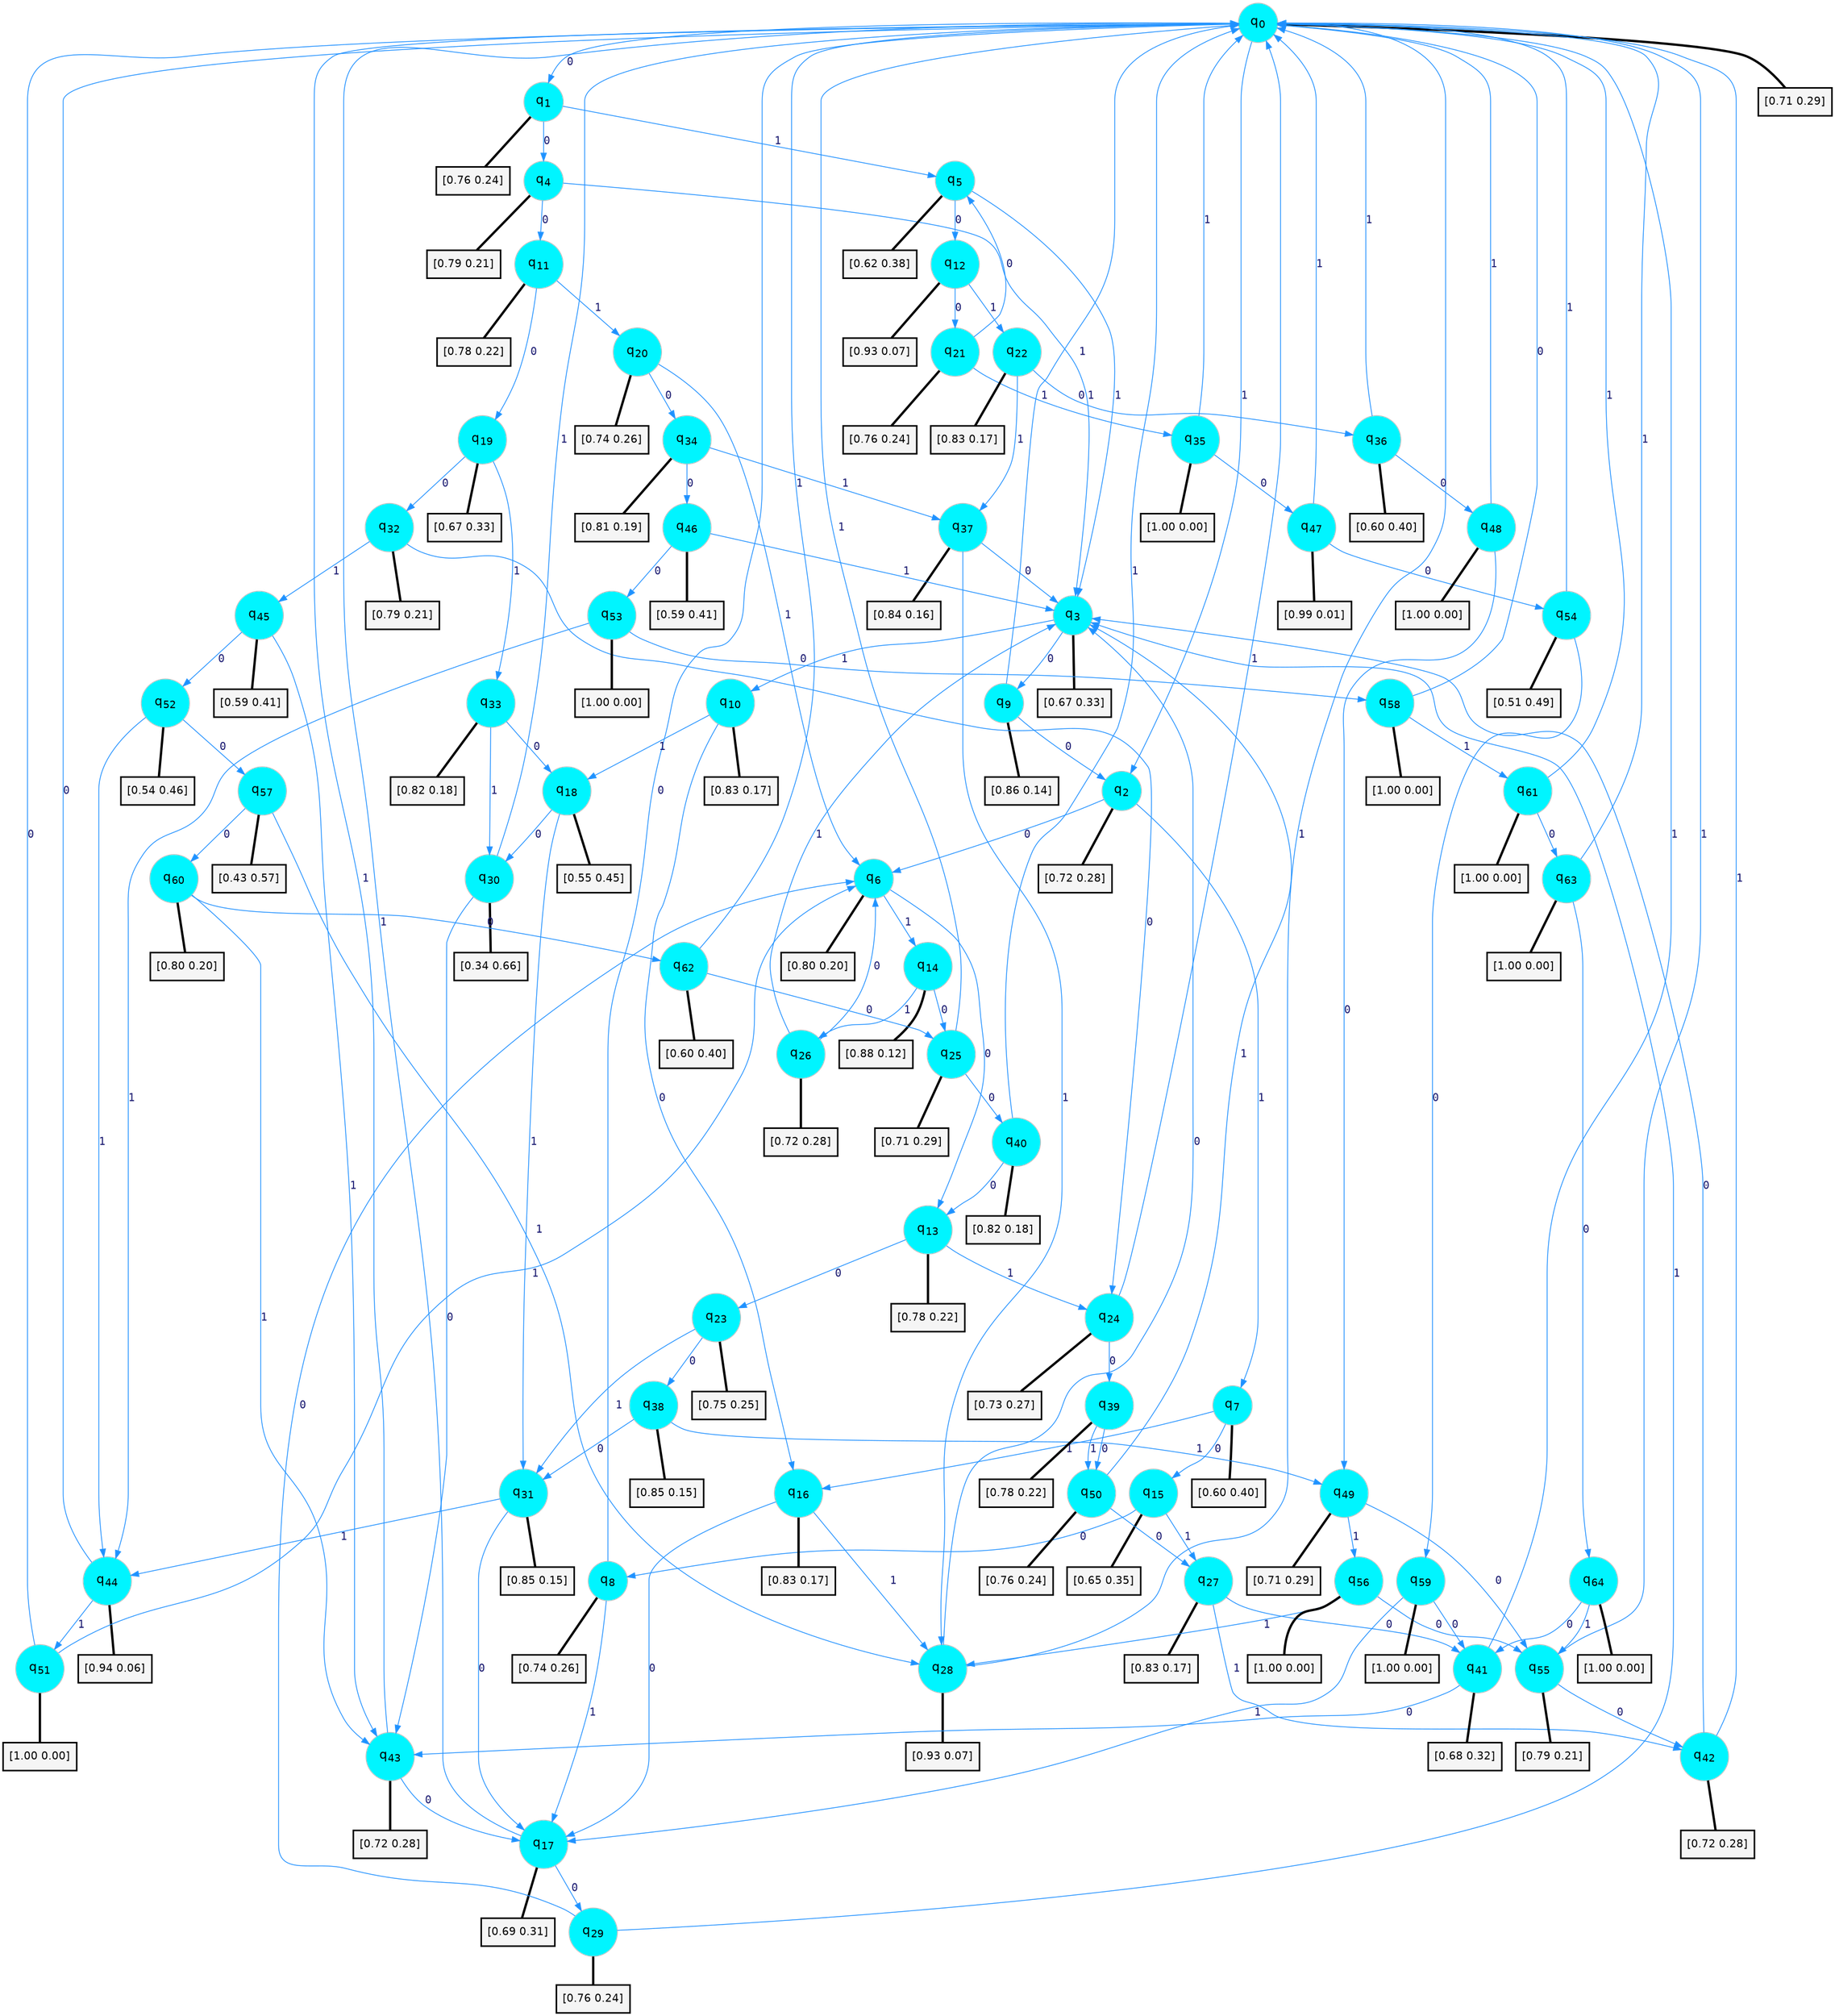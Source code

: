 digraph G {
graph [
bgcolor=transparent, dpi=300, rankdir=TD, size="40,25"];
node [
color=gray, fillcolor=turquoise1, fontcolor=black, fontname=Helvetica, fontsize=16, fontweight=bold, shape=circle, style=filled];
edge [
arrowsize=1, color=dodgerblue1, fontcolor=midnightblue, fontname=courier, fontweight=bold, penwidth=1, style=solid, weight=20];
0[label=<q<SUB>0</SUB>>];
1[label=<q<SUB>1</SUB>>];
2[label=<q<SUB>2</SUB>>];
3[label=<q<SUB>3</SUB>>];
4[label=<q<SUB>4</SUB>>];
5[label=<q<SUB>5</SUB>>];
6[label=<q<SUB>6</SUB>>];
7[label=<q<SUB>7</SUB>>];
8[label=<q<SUB>8</SUB>>];
9[label=<q<SUB>9</SUB>>];
10[label=<q<SUB>10</SUB>>];
11[label=<q<SUB>11</SUB>>];
12[label=<q<SUB>12</SUB>>];
13[label=<q<SUB>13</SUB>>];
14[label=<q<SUB>14</SUB>>];
15[label=<q<SUB>15</SUB>>];
16[label=<q<SUB>16</SUB>>];
17[label=<q<SUB>17</SUB>>];
18[label=<q<SUB>18</SUB>>];
19[label=<q<SUB>19</SUB>>];
20[label=<q<SUB>20</SUB>>];
21[label=<q<SUB>21</SUB>>];
22[label=<q<SUB>22</SUB>>];
23[label=<q<SUB>23</SUB>>];
24[label=<q<SUB>24</SUB>>];
25[label=<q<SUB>25</SUB>>];
26[label=<q<SUB>26</SUB>>];
27[label=<q<SUB>27</SUB>>];
28[label=<q<SUB>28</SUB>>];
29[label=<q<SUB>29</SUB>>];
30[label=<q<SUB>30</SUB>>];
31[label=<q<SUB>31</SUB>>];
32[label=<q<SUB>32</SUB>>];
33[label=<q<SUB>33</SUB>>];
34[label=<q<SUB>34</SUB>>];
35[label=<q<SUB>35</SUB>>];
36[label=<q<SUB>36</SUB>>];
37[label=<q<SUB>37</SUB>>];
38[label=<q<SUB>38</SUB>>];
39[label=<q<SUB>39</SUB>>];
40[label=<q<SUB>40</SUB>>];
41[label=<q<SUB>41</SUB>>];
42[label=<q<SUB>42</SUB>>];
43[label=<q<SUB>43</SUB>>];
44[label=<q<SUB>44</SUB>>];
45[label=<q<SUB>45</SUB>>];
46[label=<q<SUB>46</SUB>>];
47[label=<q<SUB>47</SUB>>];
48[label=<q<SUB>48</SUB>>];
49[label=<q<SUB>49</SUB>>];
50[label=<q<SUB>50</SUB>>];
51[label=<q<SUB>51</SUB>>];
52[label=<q<SUB>52</SUB>>];
53[label=<q<SUB>53</SUB>>];
54[label=<q<SUB>54</SUB>>];
55[label=<q<SUB>55</SUB>>];
56[label=<q<SUB>56</SUB>>];
57[label=<q<SUB>57</SUB>>];
58[label=<q<SUB>58</SUB>>];
59[label=<q<SUB>59</SUB>>];
60[label=<q<SUB>60</SUB>>];
61[label=<q<SUB>61</SUB>>];
62[label=<q<SUB>62</SUB>>];
63[label=<q<SUB>63</SUB>>];
64[label=<q<SUB>64</SUB>>];
65[label="[0.71 0.29]", shape=box,fontcolor=black, fontname=Helvetica, fontsize=14, penwidth=2, fillcolor=whitesmoke,color=black];
66[label="[0.76 0.24]", shape=box,fontcolor=black, fontname=Helvetica, fontsize=14, penwidth=2, fillcolor=whitesmoke,color=black];
67[label="[0.72 0.28]", shape=box,fontcolor=black, fontname=Helvetica, fontsize=14, penwidth=2, fillcolor=whitesmoke,color=black];
68[label="[0.67 0.33]", shape=box,fontcolor=black, fontname=Helvetica, fontsize=14, penwidth=2, fillcolor=whitesmoke,color=black];
69[label="[0.79 0.21]", shape=box,fontcolor=black, fontname=Helvetica, fontsize=14, penwidth=2, fillcolor=whitesmoke,color=black];
70[label="[0.62 0.38]", shape=box,fontcolor=black, fontname=Helvetica, fontsize=14, penwidth=2, fillcolor=whitesmoke,color=black];
71[label="[0.80 0.20]", shape=box,fontcolor=black, fontname=Helvetica, fontsize=14, penwidth=2, fillcolor=whitesmoke,color=black];
72[label="[0.60 0.40]", shape=box,fontcolor=black, fontname=Helvetica, fontsize=14, penwidth=2, fillcolor=whitesmoke,color=black];
73[label="[0.74 0.26]", shape=box,fontcolor=black, fontname=Helvetica, fontsize=14, penwidth=2, fillcolor=whitesmoke,color=black];
74[label="[0.86 0.14]", shape=box,fontcolor=black, fontname=Helvetica, fontsize=14, penwidth=2, fillcolor=whitesmoke,color=black];
75[label="[0.83 0.17]", shape=box,fontcolor=black, fontname=Helvetica, fontsize=14, penwidth=2, fillcolor=whitesmoke,color=black];
76[label="[0.78 0.22]", shape=box,fontcolor=black, fontname=Helvetica, fontsize=14, penwidth=2, fillcolor=whitesmoke,color=black];
77[label="[0.93 0.07]", shape=box,fontcolor=black, fontname=Helvetica, fontsize=14, penwidth=2, fillcolor=whitesmoke,color=black];
78[label="[0.78 0.22]", shape=box,fontcolor=black, fontname=Helvetica, fontsize=14, penwidth=2, fillcolor=whitesmoke,color=black];
79[label="[0.88 0.12]", shape=box,fontcolor=black, fontname=Helvetica, fontsize=14, penwidth=2, fillcolor=whitesmoke,color=black];
80[label="[0.65 0.35]", shape=box,fontcolor=black, fontname=Helvetica, fontsize=14, penwidth=2, fillcolor=whitesmoke,color=black];
81[label="[0.83 0.17]", shape=box,fontcolor=black, fontname=Helvetica, fontsize=14, penwidth=2, fillcolor=whitesmoke,color=black];
82[label="[0.69 0.31]", shape=box,fontcolor=black, fontname=Helvetica, fontsize=14, penwidth=2, fillcolor=whitesmoke,color=black];
83[label="[0.55 0.45]", shape=box,fontcolor=black, fontname=Helvetica, fontsize=14, penwidth=2, fillcolor=whitesmoke,color=black];
84[label="[0.67 0.33]", shape=box,fontcolor=black, fontname=Helvetica, fontsize=14, penwidth=2, fillcolor=whitesmoke,color=black];
85[label="[0.74 0.26]", shape=box,fontcolor=black, fontname=Helvetica, fontsize=14, penwidth=2, fillcolor=whitesmoke,color=black];
86[label="[0.76 0.24]", shape=box,fontcolor=black, fontname=Helvetica, fontsize=14, penwidth=2, fillcolor=whitesmoke,color=black];
87[label="[0.83 0.17]", shape=box,fontcolor=black, fontname=Helvetica, fontsize=14, penwidth=2, fillcolor=whitesmoke,color=black];
88[label="[0.75 0.25]", shape=box,fontcolor=black, fontname=Helvetica, fontsize=14, penwidth=2, fillcolor=whitesmoke,color=black];
89[label="[0.73 0.27]", shape=box,fontcolor=black, fontname=Helvetica, fontsize=14, penwidth=2, fillcolor=whitesmoke,color=black];
90[label="[0.71 0.29]", shape=box,fontcolor=black, fontname=Helvetica, fontsize=14, penwidth=2, fillcolor=whitesmoke,color=black];
91[label="[0.72 0.28]", shape=box,fontcolor=black, fontname=Helvetica, fontsize=14, penwidth=2, fillcolor=whitesmoke,color=black];
92[label="[0.83 0.17]", shape=box,fontcolor=black, fontname=Helvetica, fontsize=14, penwidth=2, fillcolor=whitesmoke,color=black];
93[label="[0.93 0.07]", shape=box,fontcolor=black, fontname=Helvetica, fontsize=14, penwidth=2, fillcolor=whitesmoke,color=black];
94[label="[0.76 0.24]", shape=box,fontcolor=black, fontname=Helvetica, fontsize=14, penwidth=2, fillcolor=whitesmoke,color=black];
95[label="[0.34 0.66]", shape=box,fontcolor=black, fontname=Helvetica, fontsize=14, penwidth=2, fillcolor=whitesmoke,color=black];
96[label="[0.85 0.15]", shape=box,fontcolor=black, fontname=Helvetica, fontsize=14, penwidth=2, fillcolor=whitesmoke,color=black];
97[label="[0.79 0.21]", shape=box,fontcolor=black, fontname=Helvetica, fontsize=14, penwidth=2, fillcolor=whitesmoke,color=black];
98[label="[0.82 0.18]", shape=box,fontcolor=black, fontname=Helvetica, fontsize=14, penwidth=2, fillcolor=whitesmoke,color=black];
99[label="[0.81 0.19]", shape=box,fontcolor=black, fontname=Helvetica, fontsize=14, penwidth=2, fillcolor=whitesmoke,color=black];
100[label="[1.00 0.00]", shape=box,fontcolor=black, fontname=Helvetica, fontsize=14, penwidth=2, fillcolor=whitesmoke,color=black];
101[label="[0.60 0.40]", shape=box,fontcolor=black, fontname=Helvetica, fontsize=14, penwidth=2, fillcolor=whitesmoke,color=black];
102[label="[0.84 0.16]", shape=box,fontcolor=black, fontname=Helvetica, fontsize=14, penwidth=2, fillcolor=whitesmoke,color=black];
103[label="[0.85 0.15]", shape=box,fontcolor=black, fontname=Helvetica, fontsize=14, penwidth=2, fillcolor=whitesmoke,color=black];
104[label="[0.78 0.22]", shape=box,fontcolor=black, fontname=Helvetica, fontsize=14, penwidth=2, fillcolor=whitesmoke,color=black];
105[label="[0.82 0.18]", shape=box,fontcolor=black, fontname=Helvetica, fontsize=14, penwidth=2, fillcolor=whitesmoke,color=black];
106[label="[0.68 0.32]", shape=box,fontcolor=black, fontname=Helvetica, fontsize=14, penwidth=2, fillcolor=whitesmoke,color=black];
107[label="[0.72 0.28]", shape=box,fontcolor=black, fontname=Helvetica, fontsize=14, penwidth=2, fillcolor=whitesmoke,color=black];
108[label="[0.72 0.28]", shape=box,fontcolor=black, fontname=Helvetica, fontsize=14, penwidth=2, fillcolor=whitesmoke,color=black];
109[label="[0.94 0.06]", shape=box,fontcolor=black, fontname=Helvetica, fontsize=14, penwidth=2, fillcolor=whitesmoke,color=black];
110[label="[0.59 0.41]", shape=box,fontcolor=black, fontname=Helvetica, fontsize=14, penwidth=2, fillcolor=whitesmoke,color=black];
111[label="[0.59 0.41]", shape=box,fontcolor=black, fontname=Helvetica, fontsize=14, penwidth=2, fillcolor=whitesmoke,color=black];
112[label="[0.99 0.01]", shape=box,fontcolor=black, fontname=Helvetica, fontsize=14, penwidth=2, fillcolor=whitesmoke,color=black];
113[label="[1.00 0.00]", shape=box,fontcolor=black, fontname=Helvetica, fontsize=14, penwidth=2, fillcolor=whitesmoke,color=black];
114[label="[0.71 0.29]", shape=box,fontcolor=black, fontname=Helvetica, fontsize=14, penwidth=2, fillcolor=whitesmoke,color=black];
115[label="[0.76 0.24]", shape=box,fontcolor=black, fontname=Helvetica, fontsize=14, penwidth=2, fillcolor=whitesmoke,color=black];
116[label="[1.00 0.00]", shape=box,fontcolor=black, fontname=Helvetica, fontsize=14, penwidth=2, fillcolor=whitesmoke,color=black];
117[label="[0.54 0.46]", shape=box,fontcolor=black, fontname=Helvetica, fontsize=14, penwidth=2, fillcolor=whitesmoke,color=black];
118[label="[1.00 0.00]", shape=box,fontcolor=black, fontname=Helvetica, fontsize=14, penwidth=2, fillcolor=whitesmoke,color=black];
119[label="[0.51 0.49]", shape=box,fontcolor=black, fontname=Helvetica, fontsize=14, penwidth=2, fillcolor=whitesmoke,color=black];
120[label="[0.79 0.21]", shape=box,fontcolor=black, fontname=Helvetica, fontsize=14, penwidth=2, fillcolor=whitesmoke,color=black];
121[label="[1.00 0.00]", shape=box,fontcolor=black, fontname=Helvetica, fontsize=14, penwidth=2, fillcolor=whitesmoke,color=black];
122[label="[0.43 0.57]", shape=box,fontcolor=black, fontname=Helvetica, fontsize=14, penwidth=2, fillcolor=whitesmoke,color=black];
123[label="[1.00 0.00]", shape=box,fontcolor=black, fontname=Helvetica, fontsize=14, penwidth=2, fillcolor=whitesmoke,color=black];
124[label="[1.00 0.00]", shape=box,fontcolor=black, fontname=Helvetica, fontsize=14, penwidth=2, fillcolor=whitesmoke,color=black];
125[label="[0.80 0.20]", shape=box,fontcolor=black, fontname=Helvetica, fontsize=14, penwidth=2, fillcolor=whitesmoke,color=black];
126[label="[1.00 0.00]", shape=box,fontcolor=black, fontname=Helvetica, fontsize=14, penwidth=2, fillcolor=whitesmoke,color=black];
127[label="[0.60 0.40]", shape=box,fontcolor=black, fontname=Helvetica, fontsize=14, penwidth=2, fillcolor=whitesmoke,color=black];
128[label="[1.00 0.00]", shape=box,fontcolor=black, fontname=Helvetica, fontsize=14, penwidth=2, fillcolor=whitesmoke,color=black];
129[label="[1.00 0.00]", shape=box,fontcolor=black, fontname=Helvetica, fontsize=14, penwidth=2, fillcolor=whitesmoke,color=black];
0->1 [label=0];
0->2 [label=1];
0->65 [arrowhead=none, penwidth=3,color=black];
1->4 [label=0];
1->5 [label=1];
1->66 [arrowhead=none, penwidth=3,color=black];
2->6 [label=0];
2->7 [label=1];
2->67 [arrowhead=none, penwidth=3,color=black];
3->9 [label=0];
3->10 [label=1];
3->68 [arrowhead=none, penwidth=3,color=black];
4->11 [label=0];
4->3 [label=1];
4->69 [arrowhead=none, penwidth=3,color=black];
5->12 [label=0];
5->3 [label=1];
5->70 [arrowhead=none, penwidth=3,color=black];
6->13 [label=0];
6->14 [label=1];
6->71 [arrowhead=none, penwidth=3,color=black];
7->15 [label=0];
7->16 [label=1];
7->72 [arrowhead=none, penwidth=3,color=black];
8->0 [label=0];
8->17 [label=1];
8->73 [arrowhead=none, penwidth=3,color=black];
9->2 [label=0];
9->0 [label=1];
9->74 [arrowhead=none, penwidth=3,color=black];
10->16 [label=0];
10->18 [label=1];
10->75 [arrowhead=none, penwidth=3,color=black];
11->19 [label=0];
11->20 [label=1];
11->76 [arrowhead=none, penwidth=3,color=black];
12->21 [label=0];
12->22 [label=1];
12->77 [arrowhead=none, penwidth=3,color=black];
13->23 [label=0];
13->24 [label=1];
13->78 [arrowhead=none, penwidth=3,color=black];
14->25 [label=0];
14->26 [label=1];
14->79 [arrowhead=none, penwidth=3,color=black];
15->8 [label=0];
15->27 [label=1];
15->80 [arrowhead=none, penwidth=3,color=black];
16->17 [label=0];
16->28 [label=1];
16->81 [arrowhead=none, penwidth=3,color=black];
17->29 [label=0];
17->0 [label=1];
17->82 [arrowhead=none, penwidth=3,color=black];
18->30 [label=0];
18->31 [label=1];
18->83 [arrowhead=none, penwidth=3,color=black];
19->32 [label=0];
19->33 [label=1];
19->84 [arrowhead=none, penwidth=3,color=black];
20->34 [label=0];
20->6 [label=1];
20->85 [arrowhead=none, penwidth=3,color=black];
21->5 [label=0];
21->35 [label=1];
21->86 [arrowhead=none, penwidth=3,color=black];
22->36 [label=0];
22->37 [label=1];
22->87 [arrowhead=none, penwidth=3,color=black];
23->38 [label=0];
23->31 [label=1];
23->88 [arrowhead=none, penwidth=3,color=black];
24->39 [label=0];
24->0 [label=1];
24->89 [arrowhead=none, penwidth=3,color=black];
25->40 [label=0];
25->0 [label=1];
25->90 [arrowhead=none, penwidth=3,color=black];
26->6 [label=0];
26->3 [label=1];
26->91 [arrowhead=none, penwidth=3,color=black];
27->41 [label=0];
27->42 [label=1];
27->92 [arrowhead=none, penwidth=3,color=black];
28->3 [label=0];
28->0 [label=1];
28->93 [arrowhead=none, penwidth=3,color=black];
29->6 [label=0];
29->3 [label=1];
29->94 [arrowhead=none, penwidth=3,color=black];
30->43 [label=0];
30->0 [label=1];
30->95 [arrowhead=none, penwidth=3,color=black];
31->17 [label=0];
31->44 [label=1];
31->96 [arrowhead=none, penwidth=3,color=black];
32->24 [label=0];
32->45 [label=1];
32->97 [arrowhead=none, penwidth=3,color=black];
33->18 [label=0];
33->30 [label=1];
33->98 [arrowhead=none, penwidth=3,color=black];
34->46 [label=0];
34->37 [label=1];
34->99 [arrowhead=none, penwidth=3,color=black];
35->47 [label=0];
35->0 [label=1];
35->100 [arrowhead=none, penwidth=3,color=black];
36->48 [label=0];
36->0 [label=1];
36->101 [arrowhead=none, penwidth=3,color=black];
37->3 [label=0];
37->28 [label=1];
37->102 [arrowhead=none, penwidth=3,color=black];
38->31 [label=0];
38->49 [label=1];
38->103 [arrowhead=none, penwidth=3,color=black];
39->50 [label=0];
39->50 [label=1];
39->104 [arrowhead=none, penwidth=3,color=black];
40->13 [label=0];
40->0 [label=1];
40->105 [arrowhead=none, penwidth=3,color=black];
41->43 [label=0];
41->0 [label=1];
41->106 [arrowhead=none, penwidth=3,color=black];
42->3 [label=0];
42->0 [label=1];
42->107 [arrowhead=none, penwidth=3,color=black];
43->17 [label=0];
43->0 [label=1];
43->108 [arrowhead=none, penwidth=3,color=black];
44->0 [label=0];
44->51 [label=1];
44->109 [arrowhead=none, penwidth=3,color=black];
45->52 [label=0];
45->43 [label=1];
45->110 [arrowhead=none, penwidth=3,color=black];
46->53 [label=0];
46->3 [label=1];
46->111 [arrowhead=none, penwidth=3,color=black];
47->54 [label=0];
47->0 [label=1];
47->112 [arrowhead=none, penwidth=3,color=black];
48->49 [label=0];
48->0 [label=1];
48->113 [arrowhead=none, penwidth=3,color=black];
49->55 [label=0];
49->56 [label=1];
49->114 [arrowhead=none, penwidth=3,color=black];
50->27 [label=0];
50->3 [label=1];
50->115 [arrowhead=none, penwidth=3,color=black];
51->0 [label=0];
51->6 [label=1];
51->116 [arrowhead=none, penwidth=3,color=black];
52->57 [label=0];
52->44 [label=1];
52->117 [arrowhead=none, penwidth=3,color=black];
53->58 [label=0];
53->44 [label=1];
53->118 [arrowhead=none, penwidth=3,color=black];
54->59 [label=0];
54->0 [label=1];
54->119 [arrowhead=none, penwidth=3,color=black];
55->42 [label=0];
55->0 [label=1];
55->120 [arrowhead=none, penwidth=3,color=black];
56->55 [label=0];
56->28 [label=1];
56->121 [arrowhead=none, penwidth=3,color=black];
57->60 [label=0];
57->28 [label=1];
57->122 [arrowhead=none, penwidth=3,color=black];
58->0 [label=0];
58->61 [label=1];
58->123 [arrowhead=none, penwidth=3,color=black];
59->41 [label=0];
59->17 [label=1];
59->124 [arrowhead=none, penwidth=3,color=black];
60->62 [label=0];
60->43 [label=1];
60->125 [arrowhead=none, penwidth=3,color=black];
61->63 [label=0];
61->0 [label=1];
61->126 [arrowhead=none, penwidth=3,color=black];
62->25 [label=0];
62->0 [label=1];
62->127 [arrowhead=none, penwidth=3,color=black];
63->64 [label=0];
63->0 [label=1];
63->128 [arrowhead=none, penwidth=3,color=black];
64->41 [label=0];
64->55 [label=1];
64->129 [arrowhead=none, penwidth=3,color=black];
}
